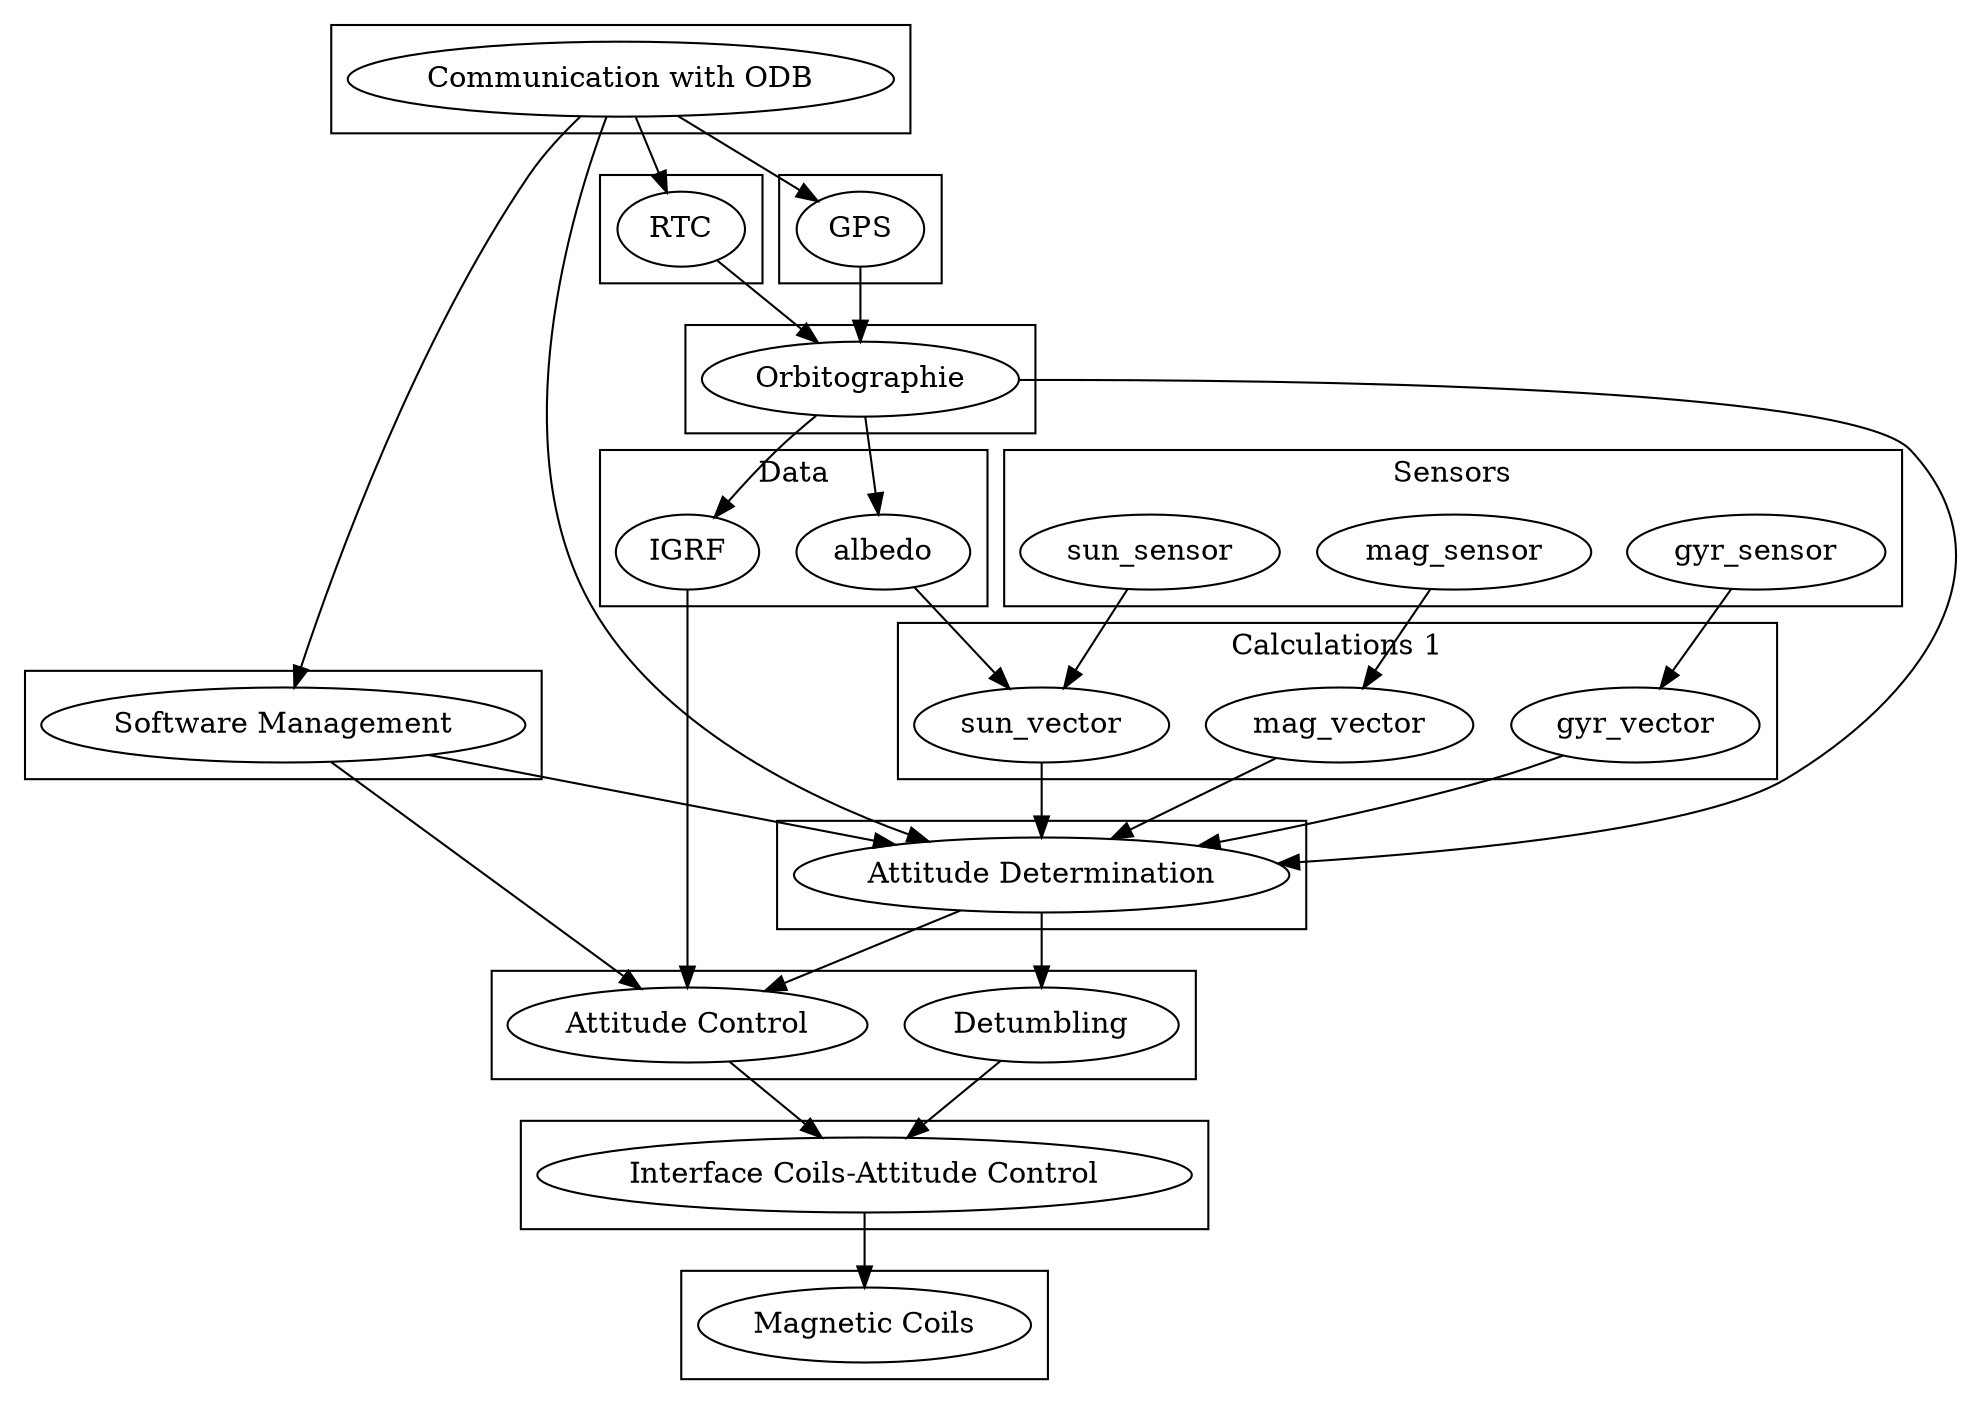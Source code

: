 digraph class_structure{

subgraph cluster_Communication{

comm [label = "Communication with ODB"]; 
}

subgraph cluster_InterCoils{
inter [label = "Interface Coils-Attitude Control"];
}


subgraph cluster_Orbitographie{

orbito [label = "Orbitographie"];
}

subgraph cluster_RTC{

rtc [label = "RTC"];
}


subgraph cluster_softmana{

soft_man [label = "Software Management"];
}


subgraph cluster_GPS{
GPS;
}

subgraph cluster_data{
label = "Data";
IGRF;
albedo;
}

subgraph cluster_0{
label= "Sensors";

gyr_sensor; mag_sensor; sun_sensor; 
}

subgraph cluster_1{
label = "Calculations 1";

gyr_vector; mag_vector; sun_vector;
}

subgraph cluster_2{
att_det [label ="Attitude Determination"];
}

subgraph cluster_3{
det [label = "Detumbling"];
att_con [label = "Attitude Control"];
}

subgraph cluster_4{

mag_coils [label = "Magnetic Coils"];
}


sun_sensor -> sun_vector;

GPS -> orbito;

albedo -> sun_vector; 

gyr_sensor ->gyr_vector;

mag_sensor -> mag_vector;

mag_vector ->att_det; 

sun_vector -> att_det;

gyr_vector -> att_det

orbito -> att_det;

att_det -> det;

IGRF -> att_con;

orbito -> IGRF;

comm -> GPS;

comm -> att_det;

att_det -> att_con;

comm -> soft_man;

soft_man -> att_det;

soft_man -> att_con;

rtc -> orbito;

comm -> rtc;

orbito -> albedo;

att_con -> inter;

det -> inter; 

inter -> mag_coils;


}




